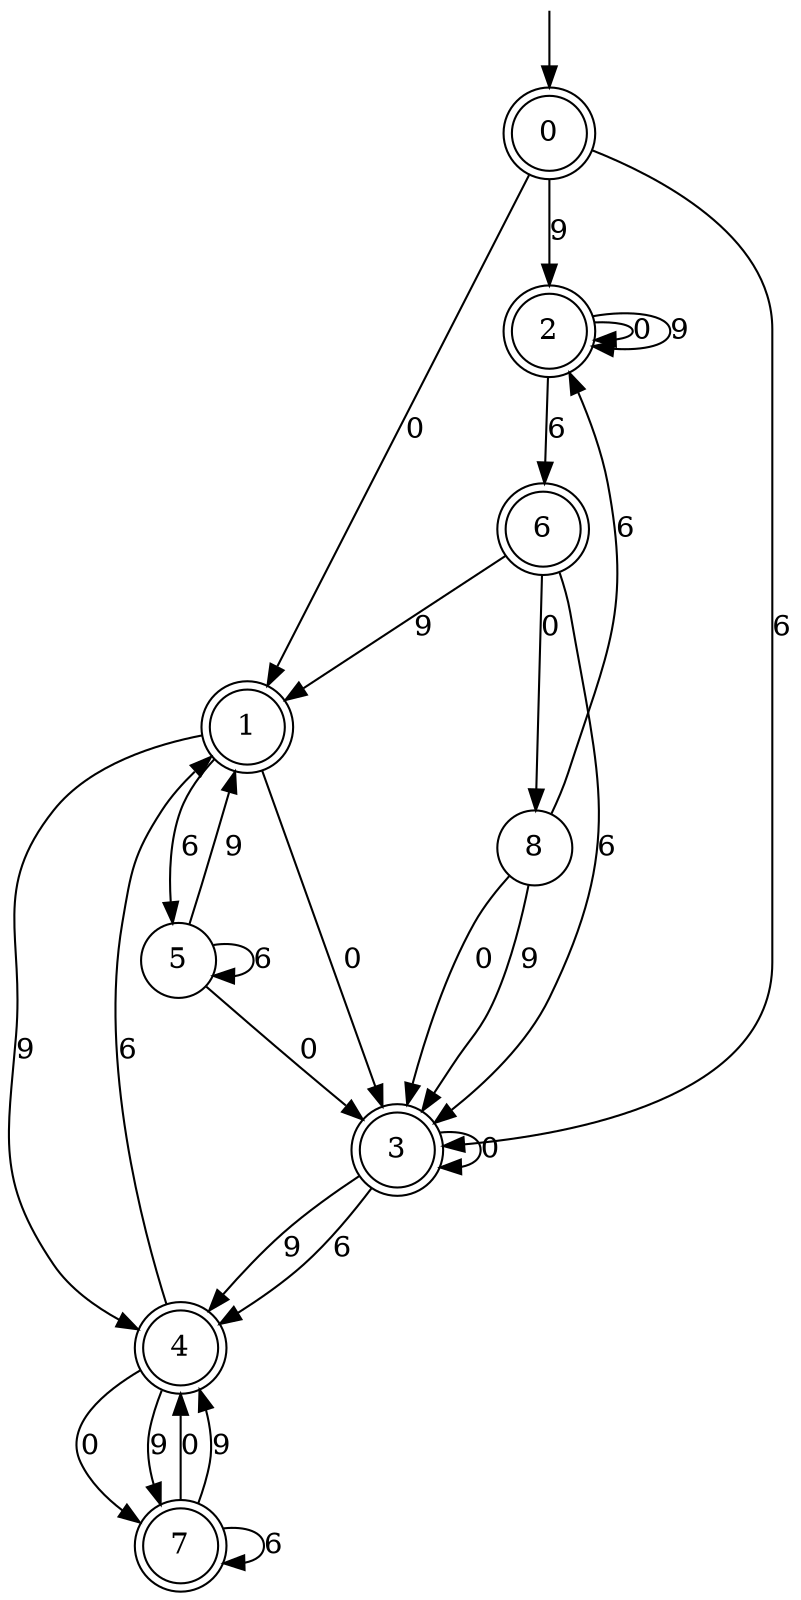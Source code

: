 digraph g {

	s0 [shape="doublecircle" label="0"];
	s1 [shape="doublecircle" label="1"];
	s2 [shape="doublecircle" label="2"];
	s3 [shape="doublecircle" label="3"];
	s4 [shape="doublecircle" label="4"];
	s5 [shape="circle" label="5"];
	s6 [shape="doublecircle" label="6"];
	s7 [shape="doublecircle" label="7"];
	s8 [shape="circle" label="8"];
	s0 -> s1 [label="0"];
	s0 -> s2 [label="9"];
	s0 -> s3 [label="6"];
	s1 -> s3 [label="0"];
	s1 -> s4 [label="9"];
	s1 -> s5 [label="6"];
	s2 -> s2 [label="0"];
	s2 -> s2 [label="9"];
	s2 -> s6 [label="6"];
	s3 -> s3 [label="0"];
	s3 -> s4 [label="9"];
	s3 -> s4 [label="6"];
	s4 -> s7 [label="0"];
	s4 -> s7 [label="9"];
	s4 -> s1 [label="6"];
	s5 -> s3 [label="0"];
	s5 -> s1 [label="9"];
	s5 -> s5 [label="6"];
	s6 -> s8 [label="0"];
	s6 -> s1 [label="9"];
	s6 -> s3 [label="6"];
	s7 -> s4 [label="0"];
	s7 -> s4 [label="9"];
	s7 -> s7 [label="6"];
	s8 -> s3 [label="0"];
	s8 -> s3 [label="9"];
	s8 -> s2 [label="6"];

__start0 [label="" shape="none" width="0" height="0"];
__start0 -> s0;

}
